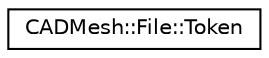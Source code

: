 digraph "Graphical Class Hierarchy"
{
 // LATEX_PDF_SIZE
  edge [fontname="Helvetica",fontsize="10",labelfontname="Helvetica",labelfontsize="10"];
  node [fontname="Helvetica",fontsize="10",shape=record];
  rankdir="LR";
  Node0 [label="CADMesh::File::Token",height=0.2,width=0.4,color="black", fillcolor="white", style="filled",URL="$struct_c_a_d_mesh_1_1_file_1_1_token.html",tooltip=" "];
}

